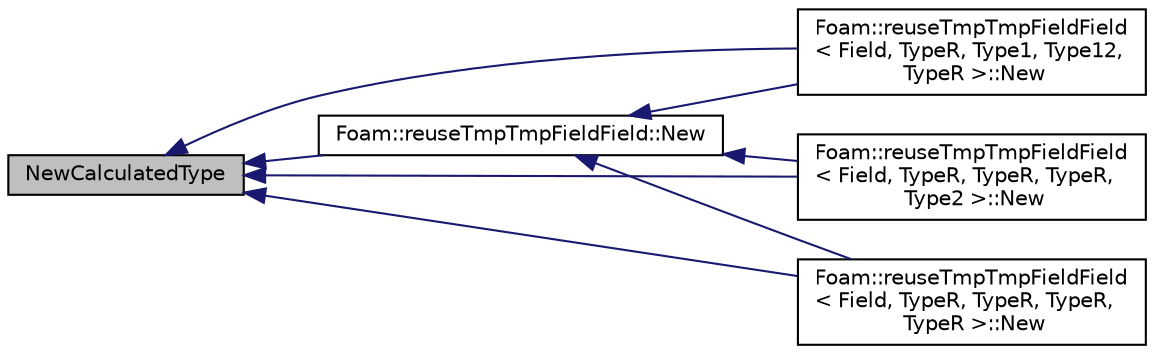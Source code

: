 digraph "NewCalculatedType"
{
  bgcolor="transparent";
  edge [fontname="Helvetica",fontsize="10",labelfontname="Helvetica",labelfontsize="10"];
  node [fontname="Helvetica",fontsize="10",shape=record];
  rankdir="LR";
  Node1 [label="NewCalculatedType",height=0.2,width=0.4,color="black", fillcolor="grey75", style="filled" fontcolor="black"];
  Node1 -> Node2 [dir="back",color="midnightblue",fontsize="10",style="solid",fontname="Helvetica"];
  Node2 [label="Foam::reuseTmpTmpFieldField::New",height=0.2,width=0.4,color="black",URL="$structFoam_1_1reuseTmpTmpFieldField.html#ae452ce0e9ba552f9e76ca2d339b497ff"];
  Node2 -> Node3 [dir="back",color="midnightblue",fontsize="10",style="solid",fontname="Helvetica"];
  Node3 [label="Foam::reuseTmpTmpFieldField\l\< Field, TypeR, Type1, Type12,\l TypeR \>::New",height=0.2,width=0.4,color="black",URL="$structFoam_1_1reuseTmpTmpFieldField_3_01Field_00_01TypeR_00_01Type1_00_01Type12_00_01TypeR_01_4.html#a3791848bd25e0788a9878b2be4522f78"];
  Node2 -> Node4 [dir="back",color="midnightblue",fontsize="10",style="solid",fontname="Helvetica"];
  Node4 [label="Foam::reuseTmpTmpFieldField\l\< Field, TypeR, TypeR, TypeR,\l Type2 \>::New",height=0.2,width=0.4,color="black",URL="$structFoam_1_1reuseTmpTmpFieldField_3_01Field_00_01TypeR_00_01TypeR_00_01TypeR_00_01Type2_01_4.html#a679c906341d1ac5cf406d0eae7ef8831"];
  Node2 -> Node5 [dir="back",color="midnightblue",fontsize="10",style="solid",fontname="Helvetica"];
  Node5 [label="Foam::reuseTmpTmpFieldField\l\< Field, TypeR, TypeR, TypeR,\l TypeR \>::New",height=0.2,width=0.4,color="black",URL="$structFoam_1_1reuseTmpTmpFieldField_3_01Field_00_01TypeR_00_01TypeR_00_01TypeR_00_01TypeR_01_4.html#a6ee5a7701b26dab2c1cb52764bc5ce6c"];
  Node1 -> Node3 [dir="back",color="midnightblue",fontsize="10",style="solid",fontname="Helvetica"];
  Node1 -> Node4 [dir="back",color="midnightblue",fontsize="10",style="solid",fontname="Helvetica"];
  Node1 -> Node5 [dir="back",color="midnightblue",fontsize="10",style="solid",fontname="Helvetica"];
}
